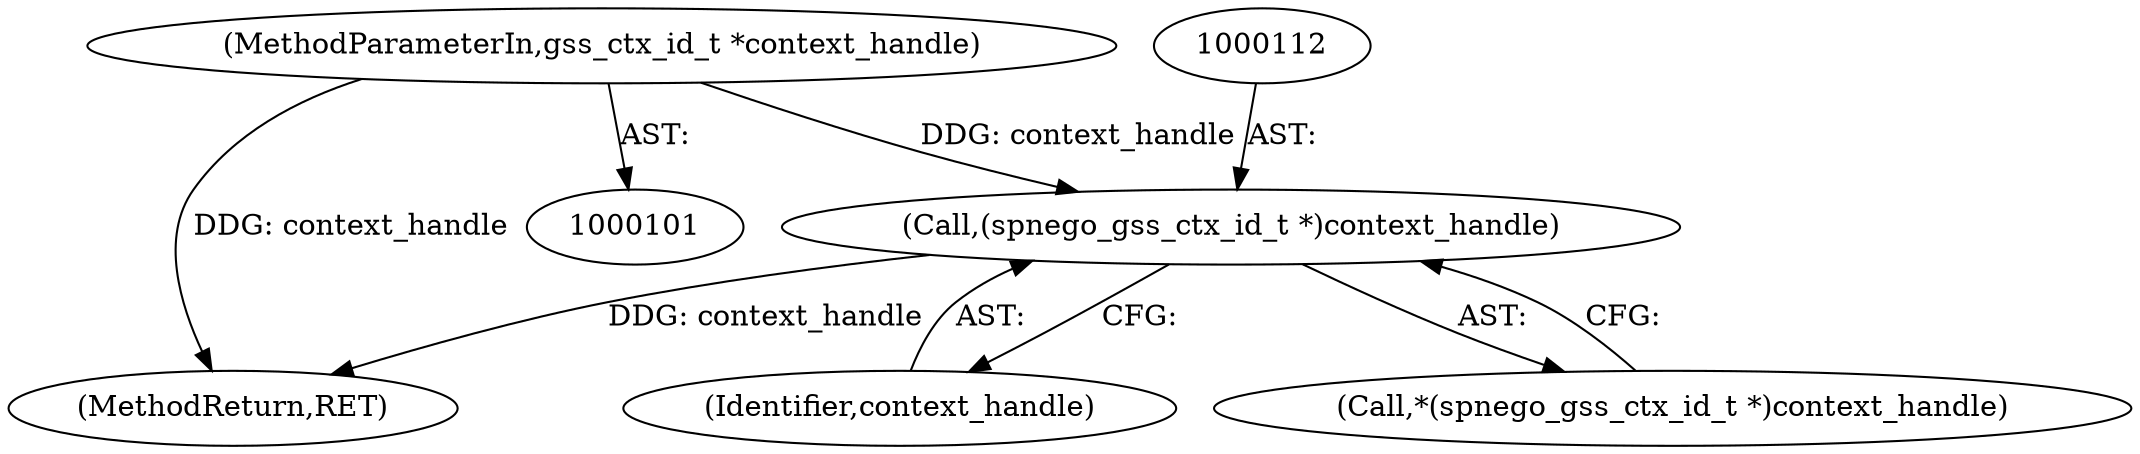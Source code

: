digraph "0_krb5_b51b33f2bc5d1497ddf5bd107f791c101695000d_7@pointer" {
"1000103" [label="(MethodParameterIn,gss_ctx_id_t *context_handle)"];
"1000111" [label="(Call,(spnego_gss_ctx_id_t *)context_handle)"];
"1000113" [label="(Identifier,context_handle)"];
"1000146" [label="(MethodReturn,RET)"];
"1000111" [label="(Call,(spnego_gss_ctx_id_t *)context_handle)"];
"1000110" [label="(Call,*(spnego_gss_ctx_id_t *)context_handle)"];
"1000103" [label="(MethodParameterIn,gss_ctx_id_t *context_handle)"];
"1000103" -> "1000101"  [label="AST: "];
"1000103" -> "1000146"  [label="DDG: context_handle"];
"1000103" -> "1000111"  [label="DDG: context_handle"];
"1000111" -> "1000110"  [label="AST: "];
"1000111" -> "1000113"  [label="CFG: "];
"1000112" -> "1000111"  [label="AST: "];
"1000113" -> "1000111"  [label="AST: "];
"1000110" -> "1000111"  [label="CFG: "];
"1000111" -> "1000146"  [label="DDG: context_handle"];
}
